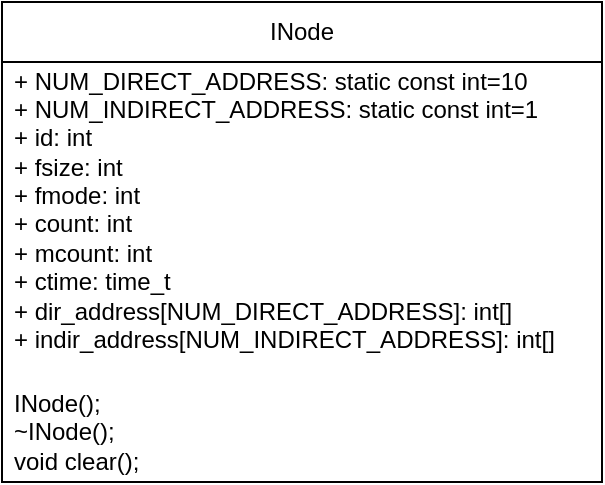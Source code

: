 <mxfile version="21.4.0" type="github">
  <diagram id="PnP3ODJL_Z0Urigxx_61" name="第 1 页">
    <mxGraphModel dx="1032" dy="439" grid="1" gridSize="10" guides="1" tooltips="1" connect="1" arrows="1" fold="1" page="1" pageScale="1" pageWidth="827" pageHeight="1169" math="0" shadow="0">
      <root>
        <mxCell id="0" />
        <mxCell id="1" parent="0" />
        <mxCell id="QhrNZY7RJF_LfjgAWxW2-1" value="INode" style="swimlane;fontStyle=0;childLayout=stackLayout;horizontal=1;startSize=30;horizontalStack=0;resizeParent=1;resizeParentMax=0;resizeLast=0;collapsible=1;marginBottom=0;whiteSpace=wrap;html=1;" vertex="1" parent="1">
          <mxGeometry x="264" y="10" width="300" height="240" as="geometry">
            <mxRectangle x="290" y="200" width="70" height="30" as="alternateBounds" />
          </mxGeometry>
        </mxCell>
        <mxCell id="QhrNZY7RJF_LfjgAWxW2-2" value="+ NUM_DIRECT_ADDRESS:&amp;nbsp;static const int=10&lt;br&gt;+ NUM_INDIRECT_ADDRESS:&amp;nbsp;static const int=1&lt;br&gt;&lt;div&gt;+ id: int&lt;/div&gt;&lt;div&gt;&lt;span style=&quot;background-color: initial;&quot;&gt;+ fsize: int&lt;/span&gt;&lt;/div&gt;&lt;div&gt;+ fmode: int&lt;/div&gt;&lt;div&gt;+ count: int&lt;/div&gt;&lt;div&gt;+ mcount: int&lt;/div&gt;&lt;div&gt;&lt;span style=&quot;background-color: initial;&quot;&gt;+ ctime: time_t&lt;/span&gt;&lt;/div&gt;&lt;div&gt;&lt;span style=&quot;background-color: initial;&quot;&gt;+ dir_address[NUM_DIRECT_ADDRESS]: int[]&lt;/span&gt;&lt;/div&gt;&lt;div&gt;+ indir_address[NUM_INDIRECT_ADDRESS]: int[]&lt;/div&gt;&lt;div&gt;&lt;br&gt;&lt;/div&gt;" style="text;strokeColor=none;fillColor=none;align=left;verticalAlign=middle;spacingLeft=4;spacingRight=4;overflow=hidden;points=[[0,0.5],[1,0.5]];portConstraint=eastwest;rotatable=0;whiteSpace=wrap;html=1;" vertex="1" parent="QhrNZY7RJF_LfjgAWxW2-1">
          <mxGeometry y="30" width="300" height="160" as="geometry" />
        </mxCell>
        <mxCell id="QhrNZY7RJF_LfjgAWxW2-3" value="INode();&lt;div&gt;~INode();&lt;/div&gt;&lt;div&gt;void clear();&lt;/div&gt;" style="text;strokeColor=none;fillColor=none;align=left;verticalAlign=middle;spacingLeft=4;spacingRight=4;overflow=hidden;points=[[0,0.5],[1,0.5]];portConstraint=eastwest;rotatable=0;whiteSpace=wrap;html=1;" vertex="1" parent="QhrNZY7RJF_LfjgAWxW2-1">
          <mxGeometry y="190" width="300" height="50" as="geometry" />
        </mxCell>
      </root>
    </mxGraphModel>
  </diagram>
</mxfile>

